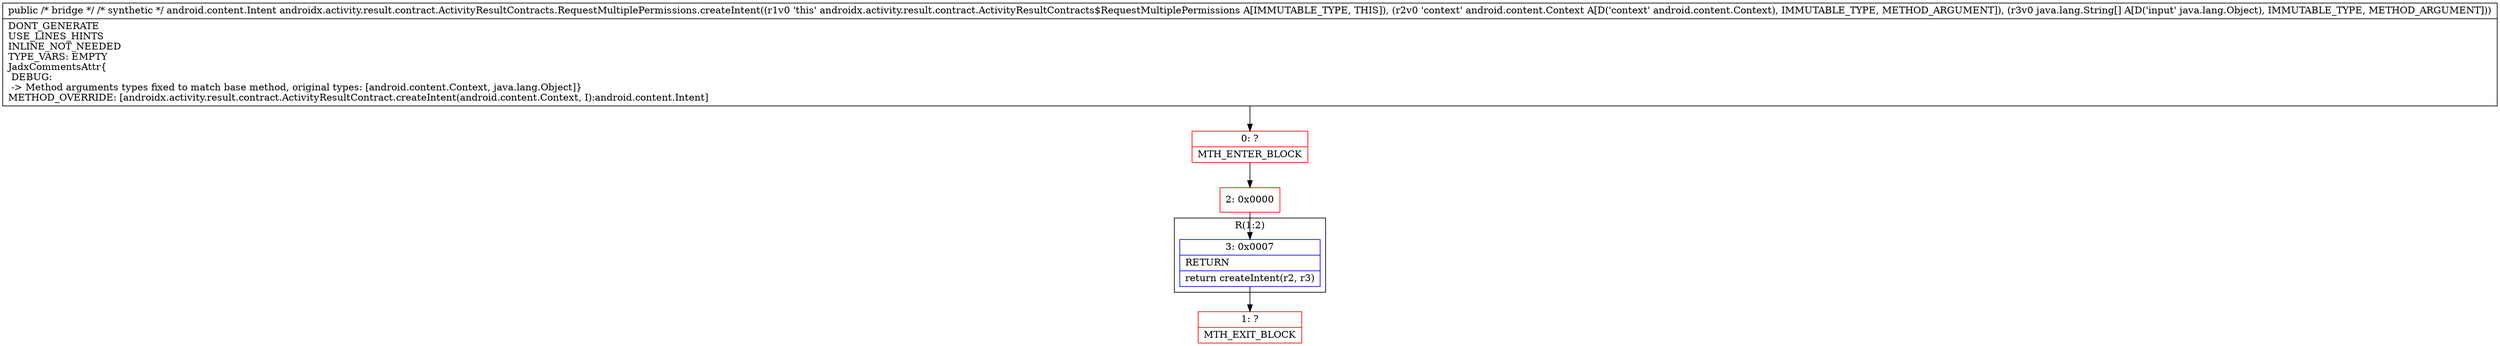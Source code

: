 digraph "CFG forandroidx.activity.result.contract.ActivityResultContracts.RequestMultiplePermissions.createIntent(Landroid\/content\/Context;Ljava\/lang\/Object;)Landroid\/content\/Intent;" {
subgraph cluster_Region_1257594170 {
label = "R(1:2)";
node [shape=record,color=blue];
Node_3 [shape=record,label="{3\:\ 0x0007|RETURN\l|return createIntent(r2, r3)\l}"];
}
Node_0 [shape=record,color=red,label="{0\:\ ?|MTH_ENTER_BLOCK\l}"];
Node_2 [shape=record,color=red,label="{2\:\ 0x0000}"];
Node_1 [shape=record,color=red,label="{1\:\ ?|MTH_EXIT_BLOCK\l}"];
MethodNode[shape=record,label="{public \/* bridge *\/ \/* synthetic *\/ android.content.Intent androidx.activity.result.contract.ActivityResultContracts.RequestMultiplePermissions.createIntent((r1v0 'this' androidx.activity.result.contract.ActivityResultContracts$RequestMultiplePermissions A[IMMUTABLE_TYPE, THIS]), (r2v0 'context' android.content.Context A[D('context' android.content.Context), IMMUTABLE_TYPE, METHOD_ARGUMENT]), (r3v0 java.lang.String[] A[D('input' java.lang.Object), IMMUTABLE_TYPE, METHOD_ARGUMENT]))  | DONT_GENERATE\lUSE_LINES_HINTS\lINLINE_NOT_NEEDED\lTYPE_VARS: EMPTY\lJadxCommentsAttr\{\l DEBUG: \l \-\> Method arguments types fixed to match base method, original types: [android.content.Context, java.lang.Object]\}\lMETHOD_OVERRIDE: [androidx.activity.result.contract.ActivityResultContract.createIntent(android.content.Context, I):android.content.Intent]\l}"];
MethodNode -> Node_0;Node_3 -> Node_1;
Node_0 -> Node_2;
Node_2 -> Node_3;
}

